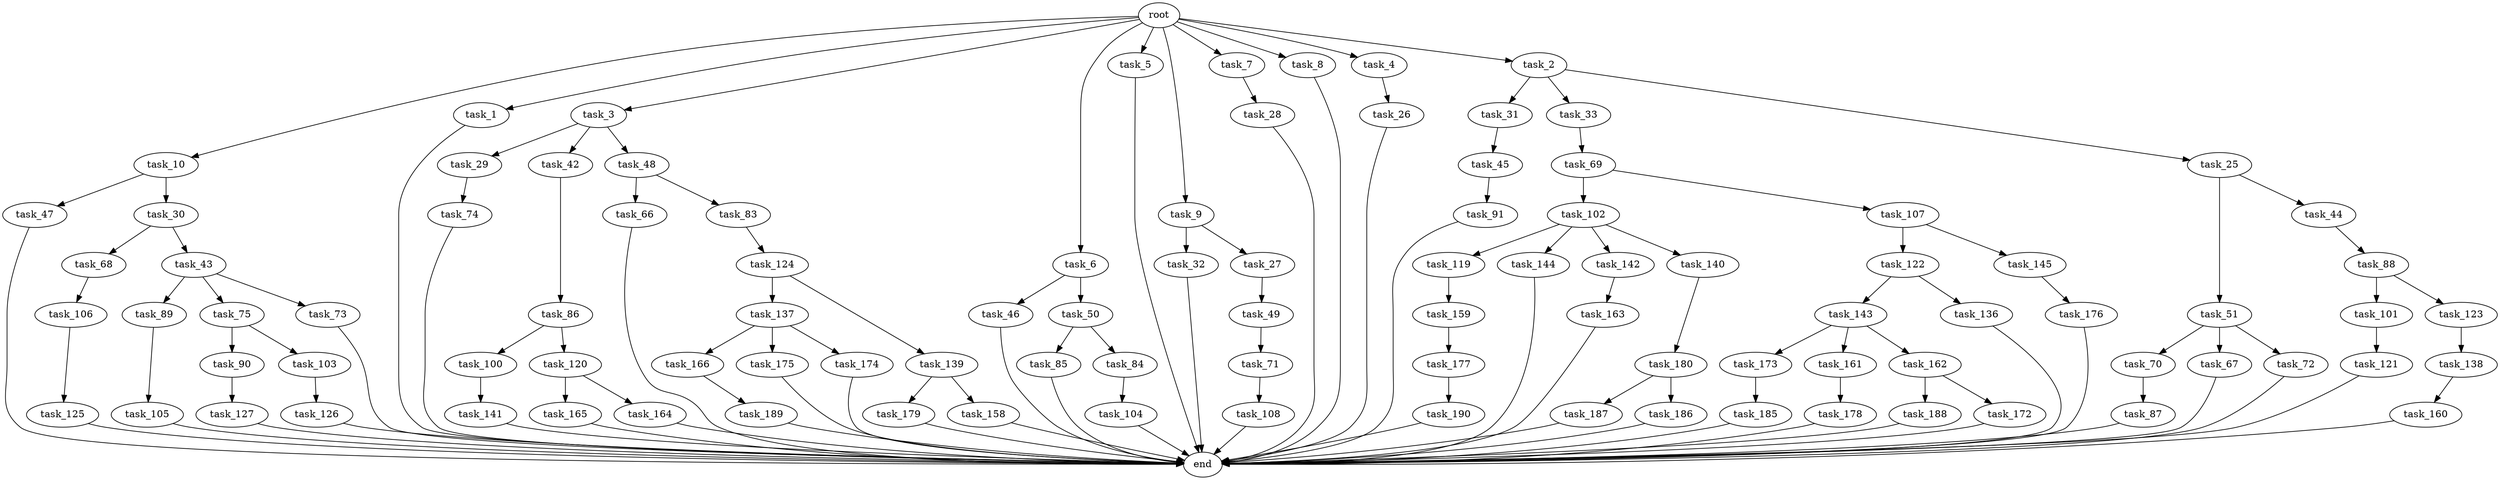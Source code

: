 digraph G {
  task_100 [size="858993459200.000000"];
  task_31 [size="695784701952.000000"];
  task_33 [size="695784701952.000000"];
  task_47 [size="309237645312.000000"];
  task_187 [size="34359738368.000000"];
  task_173 [size="420906795008.000000"];
  task_106 [size="420906795008.000000"];
  task_101 [size="34359738368.000000"];
  task_102 [size="549755813888.000000"];
  task_165 [size="695784701952.000000"];
  task_32 [size="214748364800.000000"];
  task_159 [size="214748364800.000000"];
  task_123 [size="34359738368.000000"];
  task_30 [size="309237645312.000000"];
  task_10 [size="1024.000000"];
  end [size="0.000000"];
  task_27 [size="214748364800.000000"];
  task_164 [size="695784701952.000000"];
  task_74 [size="214748364800.000000"];
  task_104 [size="214748364800.000000"];
  task_138 [size="420906795008.000000"];
  task_143 [size="695784701952.000000"];
  task_70 [size="549755813888.000000"];
  task_122 [size="34359738368.000000"];
  task_1 [size="1024.000000"];
  task_66 [size="420906795008.000000"];
  task_3 [size="1024.000000"];
  task_6 [size="1024.000000"];
  task_161 [size="420906795008.000000"];
  task_119 [size="549755813888.000000"];
  task_85 [size="695784701952.000000"];
  task_160 [size="77309411328.000000"];
  task_26 [size="695784701952.000000"];
  task_5 [size="1024.000000"];
  task_141 [size="309237645312.000000"];
  task_25 [size="695784701952.000000"];
  task_145 [size="34359738368.000000"];
  task_166 [size="549755813888.000000"];
  task_188 [size="695784701952.000000"];
  task_51 [size="34359738368.000000"];
  task_9 [size="1024.000000"];
  task_68 [size="309237645312.000000"];
  task_175 [size="549755813888.000000"];
  task_67 [size="549755813888.000000"];
  task_29 [size="214748364800.000000"];
  task_176 [size="309237645312.000000"];
  task_179 [size="34359738368.000000"];
  task_89 [size="549755813888.000000"];
  task_144 [size="549755813888.000000"];
  task_180 [size="549755813888.000000"];
  task_108 [size="34359738368.000000"];
  task_75 [size="549755813888.000000"];
  task_120 [size="858993459200.000000"];
  task_42 [size="214748364800.000000"];
  task_69 [size="214748364800.000000"];
  task_46 [size="137438953472.000000"];
  task_186 [size="34359738368.000000"];
  task_90 [size="695784701952.000000"];
  task_121 [size="214748364800.000000"];
  task_91 [size="214748364800.000000"];
  task_125 [size="549755813888.000000"];
  task_137 [size="549755813888.000000"];
  task_172 [size="695784701952.000000"];
  task_189 [size="858993459200.000000"];
  task_158 [size="34359738368.000000"];
  task_72 [size="549755813888.000000"];
  task_107 [size="549755813888.000000"];
  task_84 [size="695784701952.000000"];
  task_88 [size="695784701952.000000"];
  task_48 [size="214748364800.000000"];
  task_83 [size="420906795008.000000"];
  task_126 [size="695784701952.000000"];
  task_7 [size="1024.000000"];
  task_136 [size="695784701952.000000"];
  task_50 [size="137438953472.000000"];
  task_103 [size="695784701952.000000"];
  task_45 [size="420906795008.000000"];
  task_142 [size="549755813888.000000"];
  task_28 [size="214748364800.000000"];
  root [size="0.000000"];
  task_49 [size="34359738368.000000"];
  task_127 [size="34359738368.000000"];
  task_124 [size="309237645312.000000"];
  task_86 [size="214748364800.000000"];
  task_8 [size="1024.000000"];
  task_139 [size="549755813888.000000"];
  task_44 [size="34359738368.000000"];
  task_163 [size="549755813888.000000"];
  task_87 [size="77309411328.000000"];
  task_178 [size="309237645312.000000"];
  task_105 [size="420906795008.000000"];
  task_73 [size="549755813888.000000"];
  task_140 [size="549755813888.000000"];
  task_4 [size="1024.000000"];
  task_174 [size="549755813888.000000"];
  task_190 [size="549755813888.000000"];
  task_185 [size="695784701952.000000"];
  task_71 [size="309237645312.000000"];
  task_2 [size="1024.000000"];
  task_177 [size="858993459200.000000"];
  task_162 [size="420906795008.000000"];
  task_43 [size="309237645312.000000"];

  task_100 -> task_141 [size="301989888.000000"];
  task_31 -> task_45 [size="411041792.000000"];
  task_33 -> task_69 [size="209715200.000000"];
  task_47 -> end [size="1.000000"];
  task_187 -> end [size="1.000000"];
  task_173 -> task_185 [size="679477248.000000"];
  task_106 -> task_125 [size="536870912.000000"];
  task_101 -> task_121 [size="209715200.000000"];
  task_102 -> task_140 [size="536870912.000000"];
  task_102 -> task_119 [size="536870912.000000"];
  task_102 -> task_142 [size="536870912.000000"];
  task_102 -> task_144 [size="536870912.000000"];
  task_165 -> end [size="1.000000"];
  task_32 -> end [size="1.000000"];
  task_159 -> task_177 [size="838860800.000000"];
  task_123 -> task_138 [size="411041792.000000"];
  task_30 -> task_68 [size="301989888.000000"];
  task_30 -> task_43 [size="301989888.000000"];
  task_10 -> task_30 [size="301989888.000000"];
  task_10 -> task_47 [size="301989888.000000"];
  task_27 -> task_49 [size="33554432.000000"];
  task_164 -> end [size="1.000000"];
  task_74 -> end [size="1.000000"];
  task_104 -> end [size="1.000000"];
  task_138 -> task_160 [size="75497472.000000"];
  task_143 -> task_161 [size="411041792.000000"];
  task_143 -> task_173 [size="411041792.000000"];
  task_143 -> task_162 [size="411041792.000000"];
  task_70 -> task_87 [size="75497472.000000"];
  task_122 -> task_143 [size="679477248.000000"];
  task_122 -> task_136 [size="679477248.000000"];
  task_1 -> end [size="1.000000"];
  task_66 -> end [size="1.000000"];
  task_3 -> task_48 [size="209715200.000000"];
  task_3 -> task_42 [size="209715200.000000"];
  task_3 -> task_29 [size="209715200.000000"];
  task_6 -> task_46 [size="134217728.000000"];
  task_6 -> task_50 [size="134217728.000000"];
  task_161 -> task_178 [size="301989888.000000"];
  task_119 -> task_159 [size="209715200.000000"];
  task_85 -> end [size="1.000000"];
  task_160 -> end [size="1.000000"];
  task_26 -> end [size="1.000000"];
  task_5 -> end [size="1.000000"];
  task_141 -> end [size="1.000000"];
  task_25 -> task_51 [size="33554432.000000"];
  task_25 -> task_44 [size="33554432.000000"];
  task_145 -> task_176 [size="301989888.000000"];
  task_166 -> task_189 [size="838860800.000000"];
  task_188 -> end [size="1.000000"];
  task_51 -> task_72 [size="536870912.000000"];
  task_51 -> task_67 [size="536870912.000000"];
  task_51 -> task_70 [size="536870912.000000"];
  task_9 -> task_27 [size="209715200.000000"];
  task_9 -> task_32 [size="209715200.000000"];
  task_68 -> task_106 [size="411041792.000000"];
  task_175 -> end [size="1.000000"];
  task_67 -> end [size="1.000000"];
  task_29 -> task_74 [size="209715200.000000"];
  task_176 -> end [size="1.000000"];
  task_179 -> end [size="1.000000"];
  task_89 -> task_105 [size="411041792.000000"];
  task_144 -> end [size="1.000000"];
  task_180 -> task_187 [size="33554432.000000"];
  task_180 -> task_186 [size="33554432.000000"];
  task_108 -> end [size="1.000000"];
  task_75 -> task_90 [size="679477248.000000"];
  task_75 -> task_103 [size="679477248.000000"];
  task_120 -> task_164 [size="679477248.000000"];
  task_120 -> task_165 [size="679477248.000000"];
  task_42 -> task_86 [size="209715200.000000"];
  task_69 -> task_107 [size="536870912.000000"];
  task_69 -> task_102 [size="536870912.000000"];
  task_46 -> end [size="1.000000"];
  task_186 -> end [size="1.000000"];
  task_90 -> task_127 [size="33554432.000000"];
  task_121 -> end [size="1.000000"];
  task_91 -> end [size="1.000000"];
  task_125 -> end [size="1.000000"];
  task_137 -> task_166 [size="536870912.000000"];
  task_137 -> task_174 [size="536870912.000000"];
  task_137 -> task_175 [size="536870912.000000"];
  task_172 -> end [size="1.000000"];
  task_189 -> end [size="1.000000"];
  task_158 -> end [size="1.000000"];
  task_72 -> end [size="1.000000"];
  task_107 -> task_145 [size="33554432.000000"];
  task_107 -> task_122 [size="33554432.000000"];
  task_84 -> task_104 [size="209715200.000000"];
  task_88 -> task_101 [size="33554432.000000"];
  task_88 -> task_123 [size="33554432.000000"];
  task_48 -> task_83 [size="411041792.000000"];
  task_48 -> task_66 [size="411041792.000000"];
  task_83 -> task_124 [size="301989888.000000"];
  task_126 -> end [size="1.000000"];
  task_7 -> task_28 [size="209715200.000000"];
  task_136 -> end [size="1.000000"];
  task_50 -> task_85 [size="679477248.000000"];
  task_50 -> task_84 [size="679477248.000000"];
  task_103 -> task_126 [size="679477248.000000"];
  task_45 -> task_91 [size="209715200.000000"];
  task_142 -> task_163 [size="536870912.000000"];
  task_28 -> end [size="1.000000"];
  root -> task_9 [size="1.000000"];
  root -> task_5 [size="1.000000"];
  root -> task_7 [size="1.000000"];
  root -> task_10 [size="1.000000"];
  root -> task_2 [size="1.000000"];
  root -> task_1 [size="1.000000"];
  root -> task_8 [size="1.000000"];
  root -> task_4 [size="1.000000"];
  root -> task_3 [size="1.000000"];
  root -> task_6 [size="1.000000"];
  task_49 -> task_71 [size="301989888.000000"];
  task_127 -> end [size="1.000000"];
  task_124 -> task_137 [size="536870912.000000"];
  task_124 -> task_139 [size="536870912.000000"];
  task_86 -> task_100 [size="838860800.000000"];
  task_86 -> task_120 [size="838860800.000000"];
  task_8 -> end [size="1.000000"];
  task_139 -> task_158 [size="33554432.000000"];
  task_139 -> task_179 [size="33554432.000000"];
  task_44 -> task_88 [size="679477248.000000"];
  task_163 -> end [size="1.000000"];
  task_87 -> end [size="1.000000"];
  task_178 -> end [size="1.000000"];
  task_105 -> end [size="1.000000"];
  task_73 -> end [size="1.000000"];
  task_140 -> task_180 [size="536870912.000000"];
  task_4 -> task_26 [size="679477248.000000"];
  task_174 -> end [size="1.000000"];
  task_190 -> end [size="1.000000"];
  task_185 -> end [size="1.000000"];
  task_71 -> task_108 [size="33554432.000000"];
  task_2 -> task_31 [size="679477248.000000"];
  task_2 -> task_33 [size="679477248.000000"];
  task_2 -> task_25 [size="679477248.000000"];
  task_177 -> task_190 [size="536870912.000000"];
  task_162 -> task_172 [size="679477248.000000"];
  task_162 -> task_188 [size="679477248.000000"];
  task_43 -> task_73 [size="536870912.000000"];
  task_43 -> task_89 [size="536870912.000000"];
  task_43 -> task_75 [size="536870912.000000"];
}

